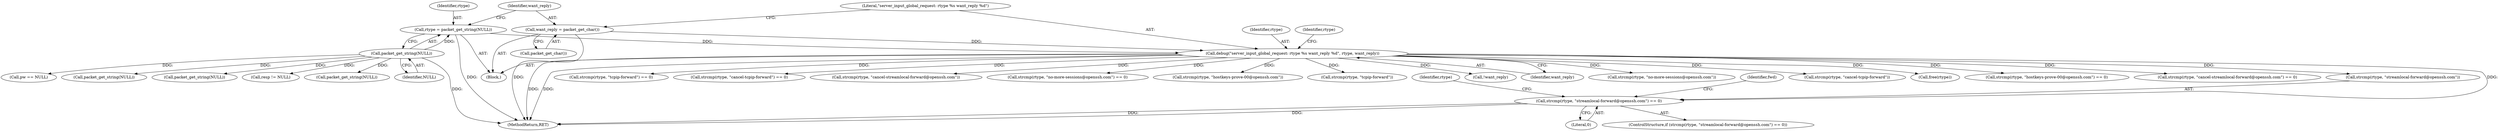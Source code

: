 digraph "0_src_c76fac666ea038753294f2ac94d310f8adece9ce@API" {
"1000323" [label="(Call,strcmp(rtype, \"streamlocal-forward@openssh.com\") == 0)"];
"1000132" [label="(Call,debug(\"server_input_global_request: rtype %s want_reply %d\", rtype, want_reply))"];
"1000125" [label="(Call,rtype = packet_get_string(NULL))"];
"1000127" [label="(Call,packet_get_string(NULL))"];
"1000129" [label="(Call,want_reply = packet_get_char())"];
"1000133" [label="(Literal,\"server_input_global_request: rtype %s want_reply %d\")"];
"1000294" [label="(Call,packet_get_string(NULL))"];
"1000438" [label="(Call,strcmp(rtype, \"hostkeys-prove-00@openssh.com\") == 0)"];
"1000388" [label="(Call,strcmp(rtype, \"cancel-streamlocal-forward@openssh.com\") == 0)"];
"1000477" [label="(MethodReturn,RET)"];
"1000137" [label="(Call,strcmp(rtype, \"tcpip-forward\") == 0)"];
"1000128" [label="(Identifier,NULL)"];
"1000277" [label="(Call,strcmp(rtype, \"cancel-tcpip-forward\") == 0)"];
"1000134" [label="(Identifier,rtype)"];
"1000324" [label="(Call,strcmp(rtype, \"streamlocal-forward@openssh.com\"))"];
"1000389" [label="(Call,strcmp(rtype, \"cancel-streamlocal-forward@openssh.com\"))"];
"1000390" [label="(Identifier,rtype)"];
"1000125" [label="(Call,rtype = packet_get_string(NULL))"];
"1000152" [label="(Call,pw == NULL)"];
"1000424" [label="(Call,strcmp(rtype, \"no-more-sessions@openssh.com\") == 0)"];
"1000439" [label="(Call,strcmp(rtype, \"hostkeys-prove-00@openssh.com\"))"];
"1000129" [label="(Call,want_reply = packet_get_char())"];
"1000327" [label="(Literal,0)"];
"1000138" [label="(Call,strcmp(rtype, \"tcpip-forward\"))"];
"1000127" [label="(Call,packet_get_string(NULL))"];
"1000126" [label="(Identifier,rtype)"];
"1000130" [label="(Identifier,want_reply)"];
"1000205" [label="(Call,!want_reply)"];
"1000135" [label="(Identifier,want_reply)"];
"1000405" [label="(Call,packet_get_string(NULL))"];
"1000332" [label="(Identifier,fwd)"];
"1000425" [label="(Call,strcmp(rtype, \"no-more-sessions@openssh.com\"))"];
"1000323" [label="(Call,strcmp(rtype, \"streamlocal-forward@openssh.com\") == 0)"];
"1000139" [label="(Identifier,rtype)"];
"1000109" [label="(Block,)"];
"1000132" [label="(Call,debug(\"server_input_global_request: rtype %s want_reply %d\", rtype, want_reply))"];
"1000340" [label="(Call,packet_get_string(NULL))"];
"1000278" [label="(Call,strcmp(rtype, \"cancel-tcpip-forward\"))"];
"1000322" [label="(ControlStructure,if (strcmp(rtype, \"streamlocal-forward@openssh.com\") == 0))"];
"1000471" [label="(Call,free(rtype))"];
"1000131" [label="(Call,packet_get_char())"];
"1000460" [label="(Call,resp != NULL)"];
"1000323" -> "1000322"  [label="AST: "];
"1000323" -> "1000327"  [label="CFG: "];
"1000324" -> "1000323"  [label="AST: "];
"1000327" -> "1000323"  [label="AST: "];
"1000332" -> "1000323"  [label="CFG: "];
"1000390" -> "1000323"  [label="CFG: "];
"1000323" -> "1000477"  [label="DDG: "];
"1000323" -> "1000477"  [label="DDG: "];
"1000132" -> "1000323"  [label="DDG: "];
"1000132" -> "1000109"  [label="AST: "];
"1000132" -> "1000135"  [label="CFG: "];
"1000133" -> "1000132"  [label="AST: "];
"1000134" -> "1000132"  [label="AST: "];
"1000135" -> "1000132"  [label="AST: "];
"1000139" -> "1000132"  [label="CFG: "];
"1000132" -> "1000477"  [label="DDG: "];
"1000132" -> "1000477"  [label="DDG: "];
"1000125" -> "1000132"  [label="DDG: "];
"1000129" -> "1000132"  [label="DDG: "];
"1000132" -> "1000137"  [label="DDG: "];
"1000132" -> "1000138"  [label="DDG: "];
"1000132" -> "1000205"  [label="DDG: "];
"1000132" -> "1000277"  [label="DDG: "];
"1000132" -> "1000278"  [label="DDG: "];
"1000132" -> "1000324"  [label="DDG: "];
"1000132" -> "1000388"  [label="DDG: "];
"1000132" -> "1000389"  [label="DDG: "];
"1000132" -> "1000424"  [label="DDG: "];
"1000132" -> "1000425"  [label="DDG: "];
"1000132" -> "1000438"  [label="DDG: "];
"1000132" -> "1000439"  [label="DDG: "];
"1000132" -> "1000471"  [label="DDG: "];
"1000125" -> "1000109"  [label="AST: "];
"1000125" -> "1000127"  [label="CFG: "];
"1000126" -> "1000125"  [label="AST: "];
"1000127" -> "1000125"  [label="AST: "];
"1000130" -> "1000125"  [label="CFG: "];
"1000125" -> "1000477"  [label="DDG: "];
"1000127" -> "1000125"  [label="DDG: "];
"1000127" -> "1000128"  [label="CFG: "];
"1000128" -> "1000127"  [label="AST: "];
"1000127" -> "1000477"  [label="DDG: "];
"1000127" -> "1000152"  [label="DDG: "];
"1000127" -> "1000294"  [label="DDG: "];
"1000127" -> "1000340"  [label="DDG: "];
"1000127" -> "1000405"  [label="DDG: "];
"1000127" -> "1000460"  [label="DDG: "];
"1000129" -> "1000109"  [label="AST: "];
"1000129" -> "1000131"  [label="CFG: "];
"1000130" -> "1000129"  [label="AST: "];
"1000131" -> "1000129"  [label="AST: "];
"1000133" -> "1000129"  [label="CFG: "];
"1000129" -> "1000477"  [label="DDG: "];
}
